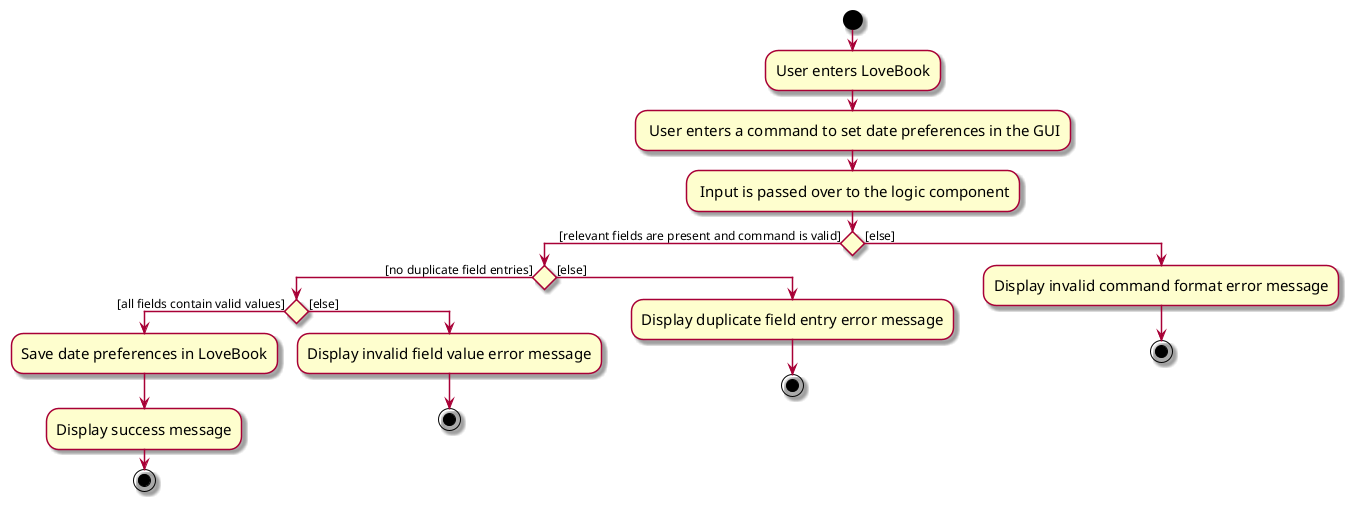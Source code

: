 @startuml
skin rose
skinparam ActivityFontSize 15
skinparam ArrowFontSize 12

start
:User enters LoveBook;

: User enters a command to set date preferences in the GUI;

: Input is passed over to the logic component;

if () then ([relevant fields are present and command is valid])
    if () then ([no duplicate field entries])
        if () then ([all fields contain valid values])
            :Save date preferences in LoveBook;
            :Display success message;
            stop
        else ([else])
            :Display invalid field value error message;
            stop
        endif
    else ([else])
        :Display duplicate field entry error message;
        stop
    endif
else ([else])
    :Display invalid command format error message;
    stop
endif
@enduml
